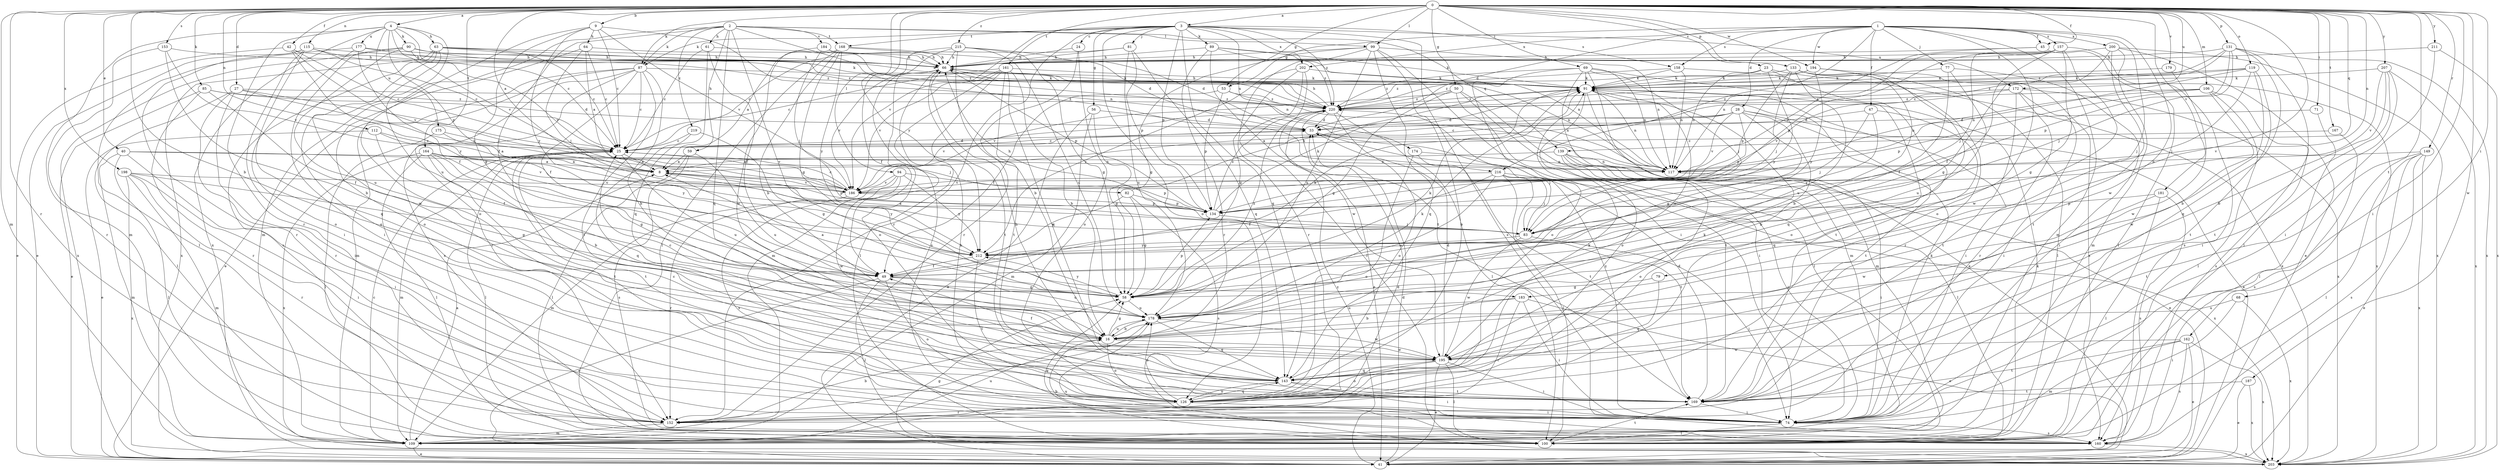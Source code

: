 strict digraph  {
0;
1;
2;
3;
4;
8;
9;
16;
23;
24;
25;
27;
28;
33;
40;
41;
42;
45;
47;
49;
50;
53;
56;
58;
59;
61;
63;
64;
66;
68;
69;
71;
74;
77;
79;
81;
82;
83;
85;
87;
89;
90;
91;
94;
99;
100;
106;
109;
112;
115;
117;
119;
126;
131;
133;
134;
139;
143;
149;
152;
153;
157;
158;
160;
161;
162;
164;
167;
168;
169;
172;
174;
175;
177;
178;
179;
181;
183;
184;
186;
187;
194;
195;
198;
200;
202;
203;
207;
211;
212;
215;
216;
219;
220;
0 -> 3  [label=a];
0 -> 4  [label=a];
0 -> 8  [label=a];
0 -> 9  [label=b];
0 -> 16  [label=b];
0 -> 23  [label=c];
0 -> 27  [label=d];
0 -> 40  [label=e];
0 -> 42  [label=f];
0 -> 45  [label=f];
0 -> 50  [label=g];
0 -> 53  [label=g];
0 -> 68  [label=i];
0 -> 69  [label=i];
0 -> 71  [label=i];
0 -> 74  [label=i];
0 -> 85  [label=k];
0 -> 87  [label=k];
0 -> 94  [label=l];
0 -> 99  [label=l];
0 -> 106  [label=m];
0 -> 109  [label=m];
0 -> 112  [label=n];
0 -> 115  [label=n];
0 -> 117  [label=n];
0 -> 119  [label=o];
0 -> 131  [label=p];
0 -> 133  [label=p];
0 -> 139  [label=q];
0 -> 149  [label=r];
0 -> 152  [label=r];
0 -> 153  [label=s];
0 -> 161  [label=t];
0 -> 162  [label=t];
0 -> 164  [label=t];
0 -> 167  [label=t];
0 -> 172  [label=u];
0 -> 179  [label=v];
0 -> 181  [label=v];
0 -> 183  [label=v];
0 -> 187  [label=w];
0 -> 194  [label=w];
0 -> 198  [label=x];
0 -> 207  [label=y];
0 -> 211  [label=y];
0 -> 212  [label=y];
0 -> 215  [label=z];
1 -> 28  [label=d];
1 -> 33  [label=d];
1 -> 45  [label=f];
1 -> 47  [label=f];
1 -> 53  [label=g];
1 -> 77  [label=j];
1 -> 79  [label=j];
1 -> 109  [label=m];
1 -> 126  [label=o];
1 -> 157  [label=s];
1 -> 158  [label=s];
1 -> 194  [label=w];
1 -> 195  [label=w];
1 -> 200  [label=x];
1 -> 202  [label=x];
1 -> 216  [label=z];
2 -> 49  [label=f];
2 -> 59  [label=h];
2 -> 61  [label=h];
2 -> 87  [label=k];
2 -> 99  [label=l];
2 -> 109  [label=m];
2 -> 139  [label=q];
2 -> 143  [label=q];
2 -> 168  [label=t];
2 -> 183  [label=v];
2 -> 184  [label=v];
2 -> 216  [label=z];
2 -> 219  [label=z];
3 -> 24  [label=c];
3 -> 56  [label=g];
3 -> 81  [label=j];
3 -> 87  [label=k];
3 -> 89  [label=k];
3 -> 126  [label=o];
3 -> 134  [label=p];
3 -> 143  [label=q];
3 -> 152  [label=r];
3 -> 158  [label=s];
3 -> 160  [label=s];
3 -> 168  [label=t];
3 -> 172  [label=u];
3 -> 174  [label=u];
3 -> 186  [label=v];
3 -> 202  [label=x];
3 -> 220  [label=z];
4 -> 25  [label=c];
4 -> 63  [label=h];
4 -> 90  [label=k];
4 -> 109  [label=m];
4 -> 134  [label=p];
4 -> 152  [label=r];
4 -> 175  [label=u];
4 -> 177  [label=u];
4 -> 178  [label=u];
4 -> 186  [label=v];
4 -> 203  [label=x];
8 -> 134  [label=p];
8 -> 186  [label=v];
8 -> 212  [label=y];
9 -> 25  [label=c];
9 -> 58  [label=g];
9 -> 64  [label=h];
9 -> 117  [label=n];
9 -> 126  [label=o];
9 -> 186  [label=v];
9 -> 212  [label=y];
16 -> 25  [label=c];
16 -> 58  [label=g];
16 -> 91  [label=k];
16 -> 126  [label=o];
16 -> 178  [label=u];
16 -> 195  [label=w];
23 -> 91  [label=k];
23 -> 117  [label=n];
23 -> 126  [label=o];
23 -> 203  [label=x];
23 -> 212  [label=y];
24 -> 66  [label=h];
24 -> 126  [label=o];
24 -> 152  [label=r];
25 -> 8  [label=a];
25 -> 33  [label=d];
25 -> 82  [label=j];
25 -> 100  [label=l];
25 -> 109  [label=m];
25 -> 169  [label=t];
25 -> 178  [label=u];
27 -> 25  [label=c];
27 -> 74  [label=i];
27 -> 100  [label=l];
27 -> 152  [label=r];
27 -> 186  [label=v];
27 -> 220  [label=z];
28 -> 8  [label=a];
28 -> 16  [label=b];
28 -> 25  [label=c];
28 -> 33  [label=d];
28 -> 41  [label=e];
28 -> 58  [label=g];
28 -> 134  [label=p];
28 -> 169  [label=t];
28 -> 186  [label=v];
33 -> 25  [label=c];
33 -> 83  [label=j];
40 -> 8  [label=a];
40 -> 74  [label=i];
40 -> 100  [label=l];
40 -> 109  [label=m];
40 -> 117  [label=n];
41 -> 33  [label=d];
41 -> 220  [label=z];
42 -> 25  [label=c];
42 -> 41  [label=e];
42 -> 66  [label=h];
42 -> 186  [label=v];
42 -> 212  [label=y];
45 -> 66  [label=h];
45 -> 100  [label=l];
45 -> 186  [label=v];
47 -> 33  [label=d];
47 -> 83  [label=j];
47 -> 143  [label=q];
47 -> 212  [label=y];
49 -> 41  [label=e];
49 -> 58  [label=g];
49 -> 91  [label=k];
49 -> 100  [label=l];
49 -> 126  [label=o];
49 -> 178  [label=u];
50 -> 58  [label=g];
50 -> 74  [label=i];
50 -> 100  [label=l];
50 -> 169  [label=t];
50 -> 186  [label=v];
50 -> 220  [label=z];
53 -> 49  [label=f];
53 -> 117  [label=n];
53 -> 134  [label=p];
53 -> 220  [label=z];
56 -> 33  [label=d];
56 -> 41  [label=e];
56 -> 58  [label=g];
56 -> 109  [label=m];
58 -> 8  [label=a];
58 -> 91  [label=k];
58 -> 134  [label=p];
58 -> 178  [label=u];
58 -> 212  [label=y];
58 -> 220  [label=z];
59 -> 8  [label=a];
59 -> 100  [label=l];
59 -> 160  [label=s];
59 -> 178  [label=u];
61 -> 25  [label=c];
61 -> 49  [label=f];
61 -> 66  [label=h];
61 -> 143  [label=q];
63 -> 25  [label=c];
63 -> 66  [label=h];
63 -> 91  [label=k];
63 -> 126  [label=o];
63 -> 160  [label=s];
63 -> 195  [label=w];
63 -> 203  [label=x];
63 -> 220  [label=z];
64 -> 8  [label=a];
64 -> 25  [label=c];
64 -> 66  [label=h];
64 -> 83  [label=j];
64 -> 126  [label=o];
66 -> 91  [label=k];
66 -> 117  [label=n];
66 -> 126  [label=o];
66 -> 134  [label=p];
66 -> 169  [label=t];
66 -> 186  [label=v];
68 -> 74  [label=i];
68 -> 178  [label=u];
68 -> 203  [label=x];
69 -> 41  [label=e];
69 -> 83  [label=j];
69 -> 91  [label=k];
69 -> 109  [label=m];
69 -> 117  [label=n];
69 -> 126  [label=o];
69 -> 169  [label=t];
69 -> 220  [label=z];
71 -> 33  [label=d];
71 -> 100  [label=l];
74 -> 66  [label=h];
74 -> 91  [label=k];
74 -> 100  [label=l];
74 -> 160  [label=s];
74 -> 220  [label=z];
77 -> 49  [label=f];
77 -> 74  [label=i];
77 -> 91  [label=k];
77 -> 178  [label=u];
79 -> 58  [label=g];
79 -> 143  [label=q];
81 -> 25  [label=c];
81 -> 66  [label=h];
81 -> 134  [label=p];
81 -> 143  [label=q];
81 -> 178  [label=u];
82 -> 58  [label=g];
82 -> 91  [label=k];
82 -> 134  [label=p];
82 -> 160  [label=s];
82 -> 212  [label=y];
83 -> 8  [label=a];
83 -> 66  [label=h];
83 -> 74  [label=i];
83 -> 195  [label=w];
83 -> 212  [label=y];
85 -> 33  [label=d];
85 -> 41  [label=e];
85 -> 49  [label=f];
85 -> 152  [label=r];
85 -> 220  [label=z];
87 -> 16  [label=b];
87 -> 25  [label=c];
87 -> 41  [label=e];
87 -> 49  [label=f];
87 -> 91  [label=k];
87 -> 109  [label=m];
87 -> 152  [label=r];
87 -> 160  [label=s];
87 -> 169  [label=t];
89 -> 66  [label=h];
89 -> 91  [label=k];
89 -> 117  [label=n];
89 -> 152  [label=r];
89 -> 169  [label=t];
89 -> 220  [label=z];
90 -> 66  [label=h];
90 -> 74  [label=i];
90 -> 91  [label=k];
90 -> 178  [label=u];
90 -> 186  [label=v];
90 -> 203  [label=x];
91 -> 66  [label=h];
91 -> 74  [label=i];
91 -> 109  [label=m];
91 -> 117  [label=n];
91 -> 126  [label=o];
91 -> 178  [label=u];
91 -> 220  [label=z];
94 -> 109  [label=m];
94 -> 134  [label=p];
94 -> 160  [label=s];
94 -> 186  [label=v];
94 -> 195  [label=w];
94 -> 212  [label=y];
99 -> 58  [label=g];
99 -> 66  [label=h];
99 -> 74  [label=i];
99 -> 117  [label=n];
99 -> 126  [label=o];
99 -> 143  [label=q];
99 -> 152  [label=r];
99 -> 178  [label=u];
100 -> 58  [label=g];
100 -> 91  [label=k];
100 -> 169  [label=t];
106 -> 100  [label=l];
106 -> 117  [label=n];
106 -> 134  [label=p];
106 -> 160  [label=s];
106 -> 195  [label=w];
106 -> 220  [label=z];
109 -> 8  [label=a];
109 -> 25  [label=c];
109 -> 33  [label=d];
109 -> 41  [label=e];
109 -> 178  [label=u];
112 -> 8  [label=a];
112 -> 25  [label=c];
112 -> 41  [label=e];
112 -> 49  [label=f];
115 -> 25  [label=c];
115 -> 41  [label=e];
115 -> 66  [label=h];
115 -> 74  [label=i];
115 -> 143  [label=q];
115 -> 152  [label=r];
115 -> 220  [label=z];
117 -> 74  [label=i];
119 -> 16  [label=b];
119 -> 83  [label=j];
119 -> 91  [label=k];
119 -> 117  [label=n];
119 -> 169  [label=t];
119 -> 220  [label=z];
126 -> 74  [label=i];
126 -> 91  [label=k];
126 -> 143  [label=q];
126 -> 152  [label=r];
126 -> 178  [label=u];
131 -> 25  [label=c];
131 -> 66  [label=h];
131 -> 83  [label=j];
131 -> 100  [label=l];
131 -> 134  [label=p];
131 -> 143  [label=q];
131 -> 203  [label=x];
131 -> 220  [label=z];
133 -> 16  [label=b];
133 -> 83  [label=j];
133 -> 91  [label=k];
133 -> 100  [label=l];
133 -> 134  [label=p];
133 -> 152  [label=r];
133 -> 178  [label=u];
134 -> 83  [label=j];
134 -> 91  [label=k];
134 -> 220  [label=z];
139 -> 8  [label=a];
139 -> 41  [label=e];
139 -> 74  [label=i];
139 -> 100  [label=l];
139 -> 117  [label=n];
139 -> 126  [label=o];
143 -> 66  [label=h];
143 -> 74  [label=i];
143 -> 91  [label=k];
143 -> 126  [label=o];
143 -> 169  [label=t];
149 -> 41  [label=e];
149 -> 100  [label=l];
149 -> 117  [label=n];
149 -> 160  [label=s];
149 -> 169  [label=t];
149 -> 203  [label=x];
152 -> 16  [label=b];
152 -> 109  [label=m];
153 -> 16  [label=b];
153 -> 66  [label=h];
153 -> 152  [label=r];
153 -> 186  [label=v];
157 -> 49  [label=f];
157 -> 58  [label=g];
157 -> 66  [label=h];
157 -> 83  [label=j];
157 -> 117  [label=n];
157 -> 134  [label=p];
157 -> 160  [label=s];
157 -> 195  [label=w];
158 -> 91  [label=k];
158 -> 117  [label=n];
158 -> 160  [label=s];
158 -> 220  [label=z];
160 -> 16  [label=b];
160 -> 203  [label=x];
161 -> 16  [label=b];
161 -> 25  [label=c];
161 -> 91  [label=k];
161 -> 100  [label=l];
161 -> 109  [label=m];
161 -> 143  [label=q];
161 -> 169  [label=t];
161 -> 186  [label=v];
162 -> 41  [label=e];
162 -> 109  [label=m];
162 -> 160  [label=s];
162 -> 169  [label=t];
162 -> 195  [label=w];
162 -> 203  [label=x];
164 -> 8  [label=a];
164 -> 16  [label=b];
164 -> 58  [label=g];
164 -> 100  [label=l];
164 -> 117  [label=n];
164 -> 169  [label=t];
164 -> 186  [label=v];
164 -> 203  [label=x];
167 -> 25  [label=c];
167 -> 160  [label=s];
168 -> 8  [label=a];
168 -> 16  [label=b];
168 -> 33  [label=d];
168 -> 58  [label=g];
168 -> 66  [label=h];
168 -> 100  [label=l];
168 -> 212  [label=y];
169 -> 25  [label=c];
169 -> 33  [label=d];
169 -> 74  [label=i];
172 -> 74  [label=i];
172 -> 152  [label=r];
172 -> 169  [label=t];
172 -> 186  [label=v];
172 -> 203  [label=x];
172 -> 220  [label=z];
174 -> 117  [label=n];
174 -> 126  [label=o];
174 -> 169  [label=t];
175 -> 25  [label=c];
175 -> 100  [label=l];
175 -> 212  [label=y];
177 -> 49  [label=f];
177 -> 66  [label=h];
177 -> 100  [label=l];
177 -> 126  [label=o];
177 -> 220  [label=z];
178 -> 16  [label=b];
178 -> 143  [label=q];
178 -> 195  [label=w];
179 -> 91  [label=k];
179 -> 195  [label=w];
181 -> 100  [label=l];
181 -> 134  [label=p];
181 -> 160  [label=s];
181 -> 195  [label=w];
183 -> 16  [label=b];
183 -> 41  [label=e];
183 -> 74  [label=i];
183 -> 152  [label=r];
183 -> 178  [label=u];
184 -> 66  [label=h];
184 -> 83  [label=j];
184 -> 117  [label=n];
184 -> 195  [label=w];
186 -> 25  [label=c];
186 -> 134  [label=p];
186 -> 152  [label=r];
187 -> 41  [label=e];
187 -> 169  [label=t];
187 -> 203  [label=x];
194 -> 91  [label=k];
194 -> 143  [label=q];
194 -> 203  [label=x];
194 -> 212  [label=y];
194 -> 220  [label=z];
195 -> 33  [label=d];
195 -> 41  [label=e];
195 -> 49  [label=f];
195 -> 74  [label=i];
195 -> 100  [label=l];
195 -> 126  [label=o];
195 -> 143  [label=q];
198 -> 58  [label=g];
198 -> 74  [label=i];
198 -> 109  [label=m];
198 -> 152  [label=r];
198 -> 186  [label=v];
198 -> 203  [label=x];
200 -> 41  [label=e];
200 -> 58  [label=g];
200 -> 66  [label=h];
200 -> 109  [label=m];
200 -> 169  [label=t];
200 -> 203  [label=x];
202 -> 58  [label=g];
202 -> 91  [label=k];
202 -> 100  [label=l];
202 -> 195  [label=w];
202 -> 212  [label=y];
203 -> 58  [label=g];
203 -> 178  [label=u];
207 -> 16  [label=b];
207 -> 74  [label=i];
207 -> 91  [label=k];
207 -> 169  [label=t];
207 -> 186  [label=v];
207 -> 203  [label=x];
211 -> 66  [label=h];
211 -> 74  [label=i];
211 -> 203  [label=x];
212 -> 49  [label=f];
212 -> 169  [label=t];
215 -> 16  [label=b];
215 -> 33  [label=d];
215 -> 49  [label=f];
215 -> 58  [label=g];
215 -> 66  [label=h];
215 -> 160  [label=s];
215 -> 178  [label=u];
216 -> 49  [label=f];
216 -> 83  [label=j];
216 -> 100  [label=l];
216 -> 169  [label=t];
216 -> 178  [label=u];
216 -> 186  [label=v];
216 -> 203  [label=x];
219 -> 25  [label=c];
219 -> 58  [label=g];
219 -> 143  [label=q];
220 -> 33  [label=d];
220 -> 41  [label=e];
220 -> 66  [label=h];
220 -> 100  [label=l];
220 -> 126  [label=o];
220 -> 186  [label=v];
}
